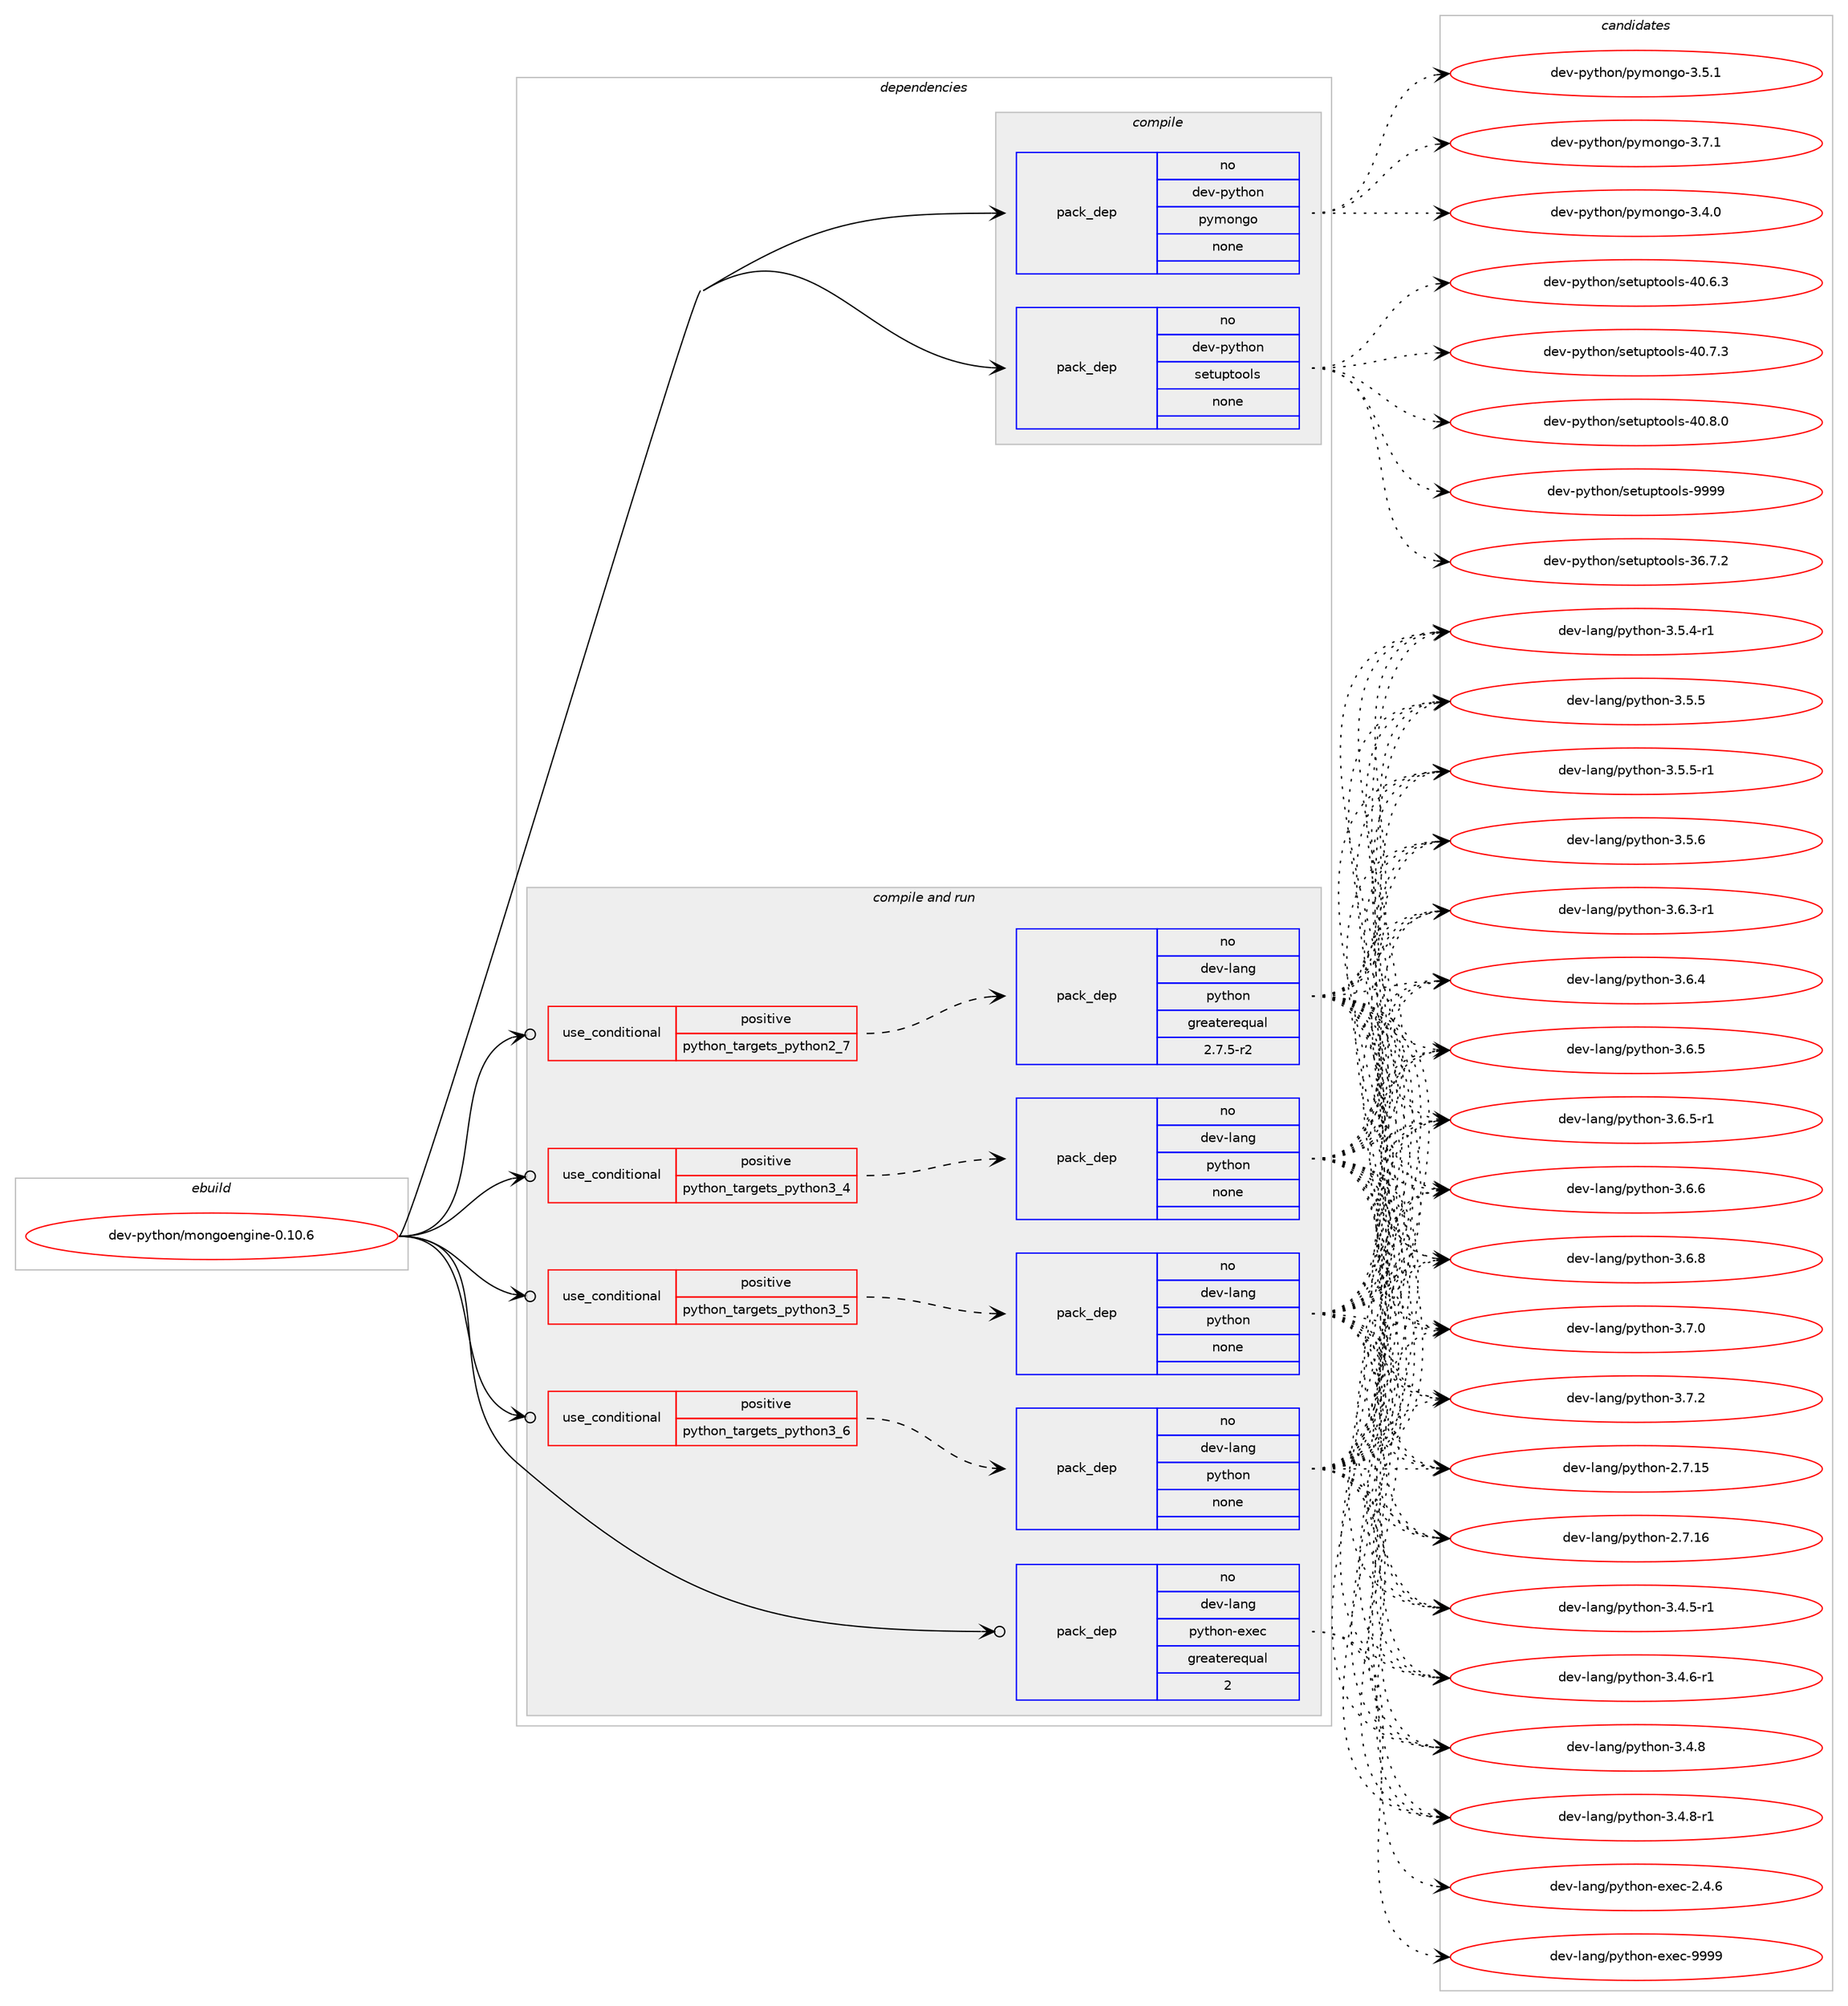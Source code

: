 digraph prolog {

# *************
# Graph options
# *************

newrank=true;
concentrate=true;
compound=true;
graph [rankdir=LR,fontname=Helvetica,fontsize=10,ranksep=1.5];#, ranksep=2.5, nodesep=0.2];
edge  [arrowhead=vee];
node  [fontname=Helvetica,fontsize=10];

# **********
# The ebuild
# **********

subgraph cluster_leftcol {
color=gray;
rank=same;
label=<<i>ebuild</i>>;
id [label="dev-python/mongoengine-0.10.6", color=red, width=4, href="../dev-python/mongoengine-0.10.6.svg"];
}

# ****************
# The dependencies
# ****************

subgraph cluster_midcol {
color=gray;
label=<<i>dependencies</i>>;
subgraph cluster_compile {
fillcolor="#eeeeee";
style=filled;
label=<<i>compile</i>>;
subgraph pack1018267 {
dependency1419124 [label=<<TABLE BORDER="0" CELLBORDER="1" CELLSPACING="0" CELLPADDING="4" WIDTH="220"><TR><TD ROWSPAN="6" CELLPADDING="30">pack_dep</TD></TR><TR><TD WIDTH="110">no</TD></TR><TR><TD>dev-python</TD></TR><TR><TD>pymongo</TD></TR><TR><TD>none</TD></TR><TR><TD></TD></TR></TABLE>>, shape=none, color=blue];
}
id:e -> dependency1419124:w [weight=20,style="solid",arrowhead="vee"];
subgraph pack1018268 {
dependency1419125 [label=<<TABLE BORDER="0" CELLBORDER="1" CELLSPACING="0" CELLPADDING="4" WIDTH="220"><TR><TD ROWSPAN="6" CELLPADDING="30">pack_dep</TD></TR><TR><TD WIDTH="110">no</TD></TR><TR><TD>dev-python</TD></TR><TR><TD>setuptools</TD></TR><TR><TD>none</TD></TR><TR><TD></TD></TR></TABLE>>, shape=none, color=blue];
}
id:e -> dependency1419125:w [weight=20,style="solid",arrowhead="vee"];
}
subgraph cluster_compileandrun {
fillcolor="#eeeeee";
style=filled;
label=<<i>compile and run</i>>;
subgraph cond377583 {
dependency1419126 [label=<<TABLE BORDER="0" CELLBORDER="1" CELLSPACING="0" CELLPADDING="4"><TR><TD ROWSPAN="3" CELLPADDING="10">use_conditional</TD></TR><TR><TD>positive</TD></TR><TR><TD>python_targets_python2_7</TD></TR></TABLE>>, shape=none, color=red];
subgraph pack1018269 {
dependency1419127 [label=<<TABLE BORDER="0" CELLBORDER="1" CELLSPACING="0" CELLPADDING="4" WIDTH="220"><TR><TD ROWSPAN="6" CELLPADDING="30">pack_dep</TD></TR><TR><TD WIDTH="110">no</TD></TR><TR><TD>dev-lang</TD></TR><TR><TD>python</TD></TR><TR><TD>greaterequal</TD></TR><TR><TD>2.7.5-r2</TD></TR></TABLE>>, shape=none, color=blue];
}
dependency1419126:e -> dependency1419127:w [weight=20,style="dashed",arrowhead="vee"];
}
id:e -> dependency1419126:w [weight=20,style="solid",arrowhead="odotvee"];
subgraph cond377584 {
dependency1419128 [label=<<TABLE BORDER="0" CELLBORDER="1" CELLSPACING="0" CELLPADDING="4"><TR><TD ROWSPAN="3" CELLPADDING="10">use_conditional</TD></TR><TR><TD>positive</TD></TR><TR><TD>python_targets_python3_4</TD></TR></TABLE>>, shape=none, color=red];
subgraph pack1018270 {
dependency1419129 [label=<<TABLE BORDER="0" CELLBORDER="1" CELLSPACING="0" CELLPADDING="4" WIDTH="220"><TR><TD ROWSPAN="6" CELLPADDING="30">pack_dep</TD></TR><TR><TD WIDTH="110">no</TD></TR><TR><TD>dev-lang</TD></TR><TR><TD>python</TD></TR><TR><TD>none</TD></TR><TR><TD></TD></TR></TABLE>>, shape=none, color=blue];
}
dependency1419128:e -> dependency1419129:w [weight=20,style="dashed",arrowhead="vee"];
}
id:e -> dependency1419128:w [weight=20,style="solid",arrowhead="odotvee"];
subgraph cond377585 {
dependency1419130 [label=<<TABLE BORDER="0" CELLBORDER="1" CELLSPACING="0" CELLPADDING="4"><TR><TD ROWSPAN="3" CELLPADDING="10">use_conditional</TD></TR><TR><TD>positive</TD></TR><TR><TD>python_targets_python3_5</TD></TR></TABLE>>, shape=none, color=red];
subgraph pack1018271 {
dependency1419131 [label=<<TABLE BORDER="0" CELLBORDER="1" CELLSPACING="0" CELLPADDING="4" WIDTH="220"><TR><TD ROWSPAN="6" CELLPADDING="30">pack_dep</TD></TR><TR><TD WIDTH="110">no</TD></TR><TR><TD>dev-lang</TD></TR><TR><TD>python</TD></TR><TR><TD>none</TD></TR><TR><TD></TD></TR></TABLE>>, shape=none, color=blue];
}
dependency1419130:e -> dependency1419131:w [weight=20,style="dashed",arrowhead="vee"];
}
id:e -> dependency1419130:w [weight=20,style="solid",arrowhead="odotvee"];
subgraph cond377586 {
dependency1419132 [label=<<TABLE BORDER="0" CELLBORDER="1" CELLSPACING="0" CELLPADDING="4"><TR><TD ROWSPAN="3" CELLPADDING="10">use_conditional</TD></TR><TR><TD>positive</TD></TR><TR><TD>python_targets_python3_6</TD></TR></TABLE>>, shape=none, color=red];
subgraph pack1018272 {
dependency1419133 [label=<<TABLE BORDER="0" CELLBORDER="1" CELLSPACING="0" CELLPADDING="4" WIDTH="220"><TR><TD ROWSPAN="6" CELLPADDING="30">pack_dep</TD></TR><TR><TD WIDTH="110">no</TD></TR><TR><TD>dev-lang</TD></TR><TR><TD>python</TD></TR><TR><TD>none</TD></TR><TR><TD></TD></TR></TABLE>>, shape=none, color=blue];
}
dependency1419132:e -> dependency1419133:w [weight=20,style="dashed",arrowhead="vee"];
}
id:e -> dependency1419132:w [weight=20,style="solid",arrowhead="odotvee"];
subgraph pack1018273 {
dependency1419134 [label=<<TABLE BORDER="0" CELLBORDER="1" CELLSPACING="0" CELLPADDING="4" WIDTH="220"><TR><TD ROWSPAN="6" CELLPADDING="30">pack_dep</TD></TR><TR><TD WIDTH="110">no</TD></TR><TR><TD>dev-lang</TD></TR><TR><TD>python-exec</TD></TR><TR><TD>greaterequal</TD></TR><TR><TD>2</TD></TR></TABLE>>, shape=none, color=blue];
}
id:e -> dependency1419134:w [weight=20,style="solid",arrowhead="odotvee"];
}
subgraph cluster_run {
fillcolor="#eeeeee";
style=filled;
label=<<i>run</i>>;
}
}

# **************
# The candidates
# **************

subgraph cluster_choices {
rank=same;
color=gray;
label=<<i>candidates</i>>;

subgraph choice1018267 {
color=black;
nodesep=1;
choice1001011184511212111610411111047112121109111110103111455146524648 [label="dev-python/pymongo-3.4.0", color=red, width=4,href="../dev-python/pymongo-3.4.0.svg"];
choice1001011184511212111610411111047112121109111110103111455146534649 [label="dev-python/pymongo-3.5.1", color=red, width=4,href="../dev-python/pymongo-3.5.1.svg"];
choice1001011184511212111610411111047112121109111110103111455146554649 [label="dev-python/pymongo-3.7.1", color=red, width=4,href="../dev-python/pymongo-3.7.1.svg"];
dependency1419124:e -> choice1001011184511212111610411111047112121109111110103111455146524648:w [style=dotted,weight="100"];
dependency1419124:e -> choice1001011184511212111610411111047112121109111110103111455146534649:w [style=dotted,weight="100"];
dependency1419124:e -> choice1001011184511212111610411111047112121109111110103111455146554649:w [style=dotted,weight="100"];
}
subgraph choice1018268 {
color=black;
nodesep=1;
choice100101118451121211161041111104711510111611711211611111110811545515446554650 [label="dev-python/setuptools-36.7.2", color=red, width=4,href="../dev-python/setuptools-36.7.2.svg"];
choice100101118451121211161041111104711510111611711211611111110811545524846544651 [label="dev-python/setuptools-40.6.3", color=red, width=4,href="../dev-python/setuptools-40.6.3.svg"];
choice100101118451121211161041111104711510111611711211611111110811545524846554651 [label="dev-python/setuptools-40.7.3", color=red, width=4,href="../dev-python/setuptools-40.7.3.svg"];
choice100101118451121211161041111104711510111611711211611111110811545524846564648 [label="dev-python/setuptools-40.8.0", color=red, width=4,href="../dev-python/setuptools-40.8.0.svg"];
choice10010111845112121116104111110471151011161171121161111111081154557575757 [label="dev-python/setuptools-9999", color=red, width=4,href="../dev-python/setuptools-9999.svg"];
dependency1419125:e -> choice100101118451121211161041111104711510111611711211611111110811545515446554650:w [style=dotted,weight="100"];
dependency1419125:e -> choice100101118451121211161041111104711510111611711211611111110811545524846544651:w [style=dotted,weight="100"];
dependency1419125:e -> choice100101118451121211161041111104711510111611711211611111110811545524846554651:w [style=dotted,weight="100"];
dependency1419125:e -> choice100101118451121211161041111104711510111611711211611111110811545524846564648:w [style=dotted,weight="100"];
dependency1419125:e -> choice10010111845112121116104111110471151011161171121161111111081154557575757:w [style=dotted,weight="100"];
}
subgraph choice1018269 {
color=black;
nodesep=1;
choice10010111845108971101034711212111610411111045504655464953 [label="dev-lang/python-2.7.15", color=red, width=4,href="../dev-lang/python-2.7.15.svg"];
choice10010111845108971101034711212111610411111045504655464954 [label="dev-lang/python-2.7.16", color=red, width=4,href="../dev-lang/python-2.7.16.svg"];
choice1001011184510897110103471121211161041111104551465246534511449 [label="dev-lang/python-3.4.5-r1", color=red, width=4,href="../dev-lang/python-3.4.5-r1.svg"];
choice1001011184510897110103471121211161041111104551465246544511449 [label="dev-lang/python-3.4.6-r1", color=red, width=4,href="../dev-lang/python-3.4.6-r1.svg"];
choice100101118451089711010347112121116104111110455146524656 [label="dev-lang/python-3.4.8", color=red, width=4,href="../dev-lang/python-3.4.8.svg"];
choice1001011184510897110103471121211161041111104551465246564511449 [label="dev-lang/python-3.4.8-r1", color=red, width=4,href="../dev-lang/python-3.4.8-r1.svg"];
choice1001011184510897110103471121211161041111104551465346524511449 [label="dev-lang/python-3.5.4-r1", color=red, width=4,href="../dev-lang/python-3.5.4-r1.svg"];
choice100101118451089711010347112121116104111110455146534653 [label="dev-lang/python-3.5.5", color=red, width=4,href="../dev-lang/python-3.5.5.svg"];
choice1001011184510897110103471121211161041111104551465346534511449 [label="dev-lang/python-3.5.5-r1", color=red, width=4,href="../dev-lang/python-3.5.5-r1.svg"];
choice100101118451089711010347112121116104111110455146534654 [label="dev-lang/python-3.5.6", color=red, width=4,href="../dev-lang/python-3.5.6.svg"];
choice1001011184510897110103471121211161041111104551465446514511449 [label="dev-lang/python-3.6.3-r1", color=red, width=4,href="../dev-lang/python-3.6.3-r1.svg"];
choice100101118451089711010347112121116104111110455146544652 [label="dev-lang/python-3.6.4", color=red, width=4,href="../dev-lang/python-3.6.4.svg"];
choice100101118451089711010347112121116104111110455146544653 [label="dev-lang/python-3.6.5", color=red, width=4,href="../dev-lang/python-3.6.5.svg"];
choice1001011184510897110103471121211161041111104551465446534511449 [label="dev-lang/python-3.6.5-r1", color=red, width=4,href="../dev-lang/python-3.6.5-r1.svg"];
choice100101118451089711010347112121116104111110455146544654 [label="dev-lang/python-3.6.6", color=red, width=4,href="../dev-lang/python-3.6.6.svg"];
choice100101118451089711010347112121116104111110455146544656 [label="dev-lang/python-3.6.8", color=red, width=4,href="../dev-lang/python-3.6.8.svg"];
choice100101118451089711010347112121116104111110455146554648 [label="dev-lang/python-3.7.0", color=red, width=4,href="../dev-lang/python-3.7.0.svg"];
choice100101118451089711010347112121116104111110455146554650 [label="dev-lang/python-3.7.2", color=red, width=4,href="../dev-lang/python-3.7.2.svg"];
dependency1419127:e -> choice10010111845108971101034711212111610411111045504655464953:w [style=dotted,weight="100"];
dependency1419127:e -> choice10010111845108971101034711212111610411111045504655464954:w [style=dotted,weight="100"];
dependency1419127:e -> choice1001011184510897110103471121211161041111104551465246534511449:w [style=dotted,weight="100"];
dependency1419127:e -> choice1001011184510897110103471121211161041111104551465246544511449:w [style=dotted,weight="100"];
dependency1419127:e -> choice100101118451089711010347112121116104111110455146524656:w [style=dotted,weight="100"];
dependency1419127:e -> choice1001011184510897110103471121211161041111104551465246564511449:w [style=dotted,weight="100"];
dependency1419127:e -> choice1001011184510897110103471121211161041111104551465346524511449:w [style=dotted,weight="100"];
dependency1419127:e -> choice100101118451089711010347112121116104111110455146534653:w [style=dotted,weight="100"];
dependency1419127:e -> choice1001011184510897110103471121211161041111104551465346534511449:w [style=dotted,weight="100"];
dependency1419127:e -> choice100101118451089711010347112121116104111110455146534654:w [style=dotted,weight="100"];
dependency1419127:e -> choice1001011184510897110103471121211161041111104551465446514511449:w [style=dotted,weight="100"];
dependency1419127:e -> choice100101118451089711010347112121116104111110455146544652:w [style=dotted,weight="100"];
dependency1419127:e -> choice100101118451089711010347112121116104111110455146544653:w [style=dotted,weight="100"];
dependency1419127:e -> choice1001011184510897110103471121211161041111104551465446534511449:w [style=dotted,weight="100"];
dependency1419127:e -> choice100101118451089711010347112121116104111110455146544654:w [style=dotted,weight="100"];
dependency1419127:e -> choice100101118451089711010347112121116104111110455146544656:w [style=dotted,weight="100"];
dependency1419127:e -> choice100101118451089711010347112121116104111110455146554648:w [style=dotted,weight="100"];
dependency1419127:e -> choice100101118451089711010347112121116104111110455146554650:w [style=dotted,weight="100"];
}
subgraph choice1018270 {
color=black;
nodesep=1;
choice10010111845108971101034711212111610411111045504655464953 [label="dev-lang/python-2.7.15", color=red, width=4,href="../dev-lang/python-2.7.15.svg"];
choice10010111845108971101034711212111610411111045504655464954 [label="dev-lang/python-2.7.16", color=red, width=4,href="../dev-lang/python-2.7.16.svg"];
choice1001011184510897110103471121211161041111104551465246534511449 [label="dev-lang/python-3.4.5-r1", color=red, width=4,href="../dev-lang/python-3.4.5-r1.svg"];
choice1001011184510897110103471121211161041111104551465246544511449 [label="dev-lang/python-3.4.6-r1", color=red, width=4,href="../dev-lang/python-3.4.6-r1.svg"];
choice100101118451089711010347112121116104111110455146524656 [label="dev-lang/python-3.4.8", color=red, width=4,href="../dev-lang/python-3.4.8.svg"];
choice1001011184510897110103471121211161041111104551465246564511449 [label="dev-lang/python-3.4.8-r1", color=red, width=4,href="../dev-lang/python-3.4.8-r1.svg"];
choice1001011184510897110103471121211161041111104551465346524511449 [label="dev-lang/python-3.5.4-r1", color=red, width=4,href="../dev-lang/python-3.5.4-r1.svg"];
choice100101118451089711010347112121116104111110455146534653 [label="dev-lang/python-3.5.5", color=red, width=4,href="../dev-lang/python-3.5.5.svg"];
choice1001011184510897110103471121211161041111104551465346534511449 [label="dev-lang/python-3.5.5-r1", color=red, width=4,href="../dev-lang/python-3.5.5-r1.svg"];
choice100101118451089711010347112121116104111110455146534654 [label="dev-lang/python-3.5.6", color=red, width=4,href="../dev-lang/python-3.5.6.svg"];
choice1001011184510897110103471121211161041111104551465446514511449 [label="dev-lang/python-3.6.3-r1", color=red, width=4,href="../dev-lang/python-3.6.3-r1.svg"];
choice100101118451089711010347112121116104111110455146544652 [label="dev-lang/python-3.6.4", color=red, width=4,href="../dev-lang/python-3.6.4.svg"];
choice100101118451089711010347112121116104111110455146544653 [label="dev-lang/python-3.6.5", color=red, width=4,href="../dev-lang/python-3.6.5.svg"];
choice1001011184510897110103471121211161041111104551465446534511449 [label="dev-lang/python-3.6.5-r1", color=red, width=4,href="../dev-lang/python-3.6.5-r1.svg"];
choice100101118451089711010347112121116104111110455146544654 [label="dev-lang/python-3.6.6", color=red, width=4,href="../dev-lang/python-3.6.6.svg"];
choice100101118451089711010347112121116104111110455146544656 [label="dev-lang/python-3.6.8", color=red, width=4,href="../dev-lang/python-3.6.8.svg"];
choice100101118451089711010347112121116104111110455146554648 [label="dev-lang/python-3.7.0", color=red, width=4,href="../dev-lang/python-3.7.0.svg"];
choice100101118451089711010347112121116104111110455146554650 [label="dev-lang/python-3.7.2", color=red, width=4,href="../dev-lang/python-3.7.2.svg"];
dependency1419129:e -> choice10010111845108971101034711212111610411111045504655464953:w [style=dotted,weight="100"];
dependency1419129:e -> choice10010111845108971101034711212111610411111045504655464954:w [style=dotted,weight="100"];
dependency1419129:e -> choice1001011184510897110103471121211161041111104551465246534511449:w [style=dotted,weight="100"];
dependency1419129:e -> choice1001011184510897110103471121211161041111104551465246544511449:w [style=dotted,weight="100"];
dependency1419129:e -> choice100101118451089711010347112121116104111110455146524656:w [style=dotted,weight="100"];
dependency1419129:e -> choice1001011184510897110103471121211161041111104551465246564511449:w [style=dotted,weight="100"];
dependency1419129:e -> choice1001011184510897110103471121211161041111104551465346524511449:w [style=dotted,weight="100"];
dependency1419129:e -> choice100101118451089711010347112121116104111110455146534653:w [style=dotted,weight="100"];
dependency1419129:e -> choice1001011184510897110103471121211161041111104551465346534511449:w [style=dotted,weight="100"];
dependency1419129:e -> choice100101118451089711010347112121116104111110455146534654:w [style=dotted,weight="100"];
dependency1419129:e -> choice1001011184510897110103471121211161041111104551465446514511449:w [style=dotted,weight="100"];
dependency1419129:e -> choice100101118451089711010347112121116104111110455146544652:w [style=dotted,weight="100"];
dependency1419129:e -> choice100101118451089711010347112121116104111110455146544653:w [style=dotted,weight="100"];
dependency1419129:e -> choice1001011184510897110103471121211161041111104551465446534511449:w [style=dotted,weight="100"];
dependency1419129:e -> choice100101118451089711010347112121116104111110455146544654:w [style=dotted,weight="100"];
dependency1419129:e -> choice100101118451089711010347112121116104111110455146544656:w [style=dotted,weight="100"];
dependency1419129:e -> choice100101118451089711010347112121116104111110455146554648:w [style=dotted,weight="100"];
dependency1419129:e -> choice100101118451089711010347112121116104111110455146554650:w [style=dotted,weight="100"];
}
subgraph choice1018271 {
color=black;
nodesep=1;
choice10010111845108971101034711212111610411111045504655464953 [label="dev-lang/python-2.7.15", color=red, width=4,href="../dev-lang/python-2.7.15.svg"];
choice10010111845108971101034711212111610411111045504655464954 [label="dev-lang/python-2.7.16", color=red, width=4,href="../dev-lang/python-2.7.16.svg"];
choice1001011184510897110103471121211161041111104551465246534511449 [label="dev-lang/python-3.4.5-r1", color=red, width=4,href="../dev-lang/python-3.4.5-r1.svg"];
choice1001011184510897110103471121211161041111104551465246544511449 [label="dev-lang/python-3.4.6-r1", color=red, width=4,href="../dev-lang/python-3.4.6-r1.svg"];
choice100101118451089711010347112121116104111110455146524656 [label="dev-lang/python-3.4.8", color=red, width=4,href="../dev-lang/python-3.4.8.svg"];
choice1001011184510897110103471121211161041111104551465246564511449 [label="dev-lang/python-3.4.8-r1", color=red, width=4,href="../dev-lang/python-3.4.8-r1.svg"];
choice1001011184510897110103471121211161041111104551465346524511449 [label="dev-lang/python-3.5.4-r1", color=red, width=4,href="../dev-lang/python-3.5.4-r1.svg"];
choice100101118451089711010347112121116104111110455146534653 [label="dev-lang/python-3.5.5", color=red, width=4,href="../dev-lang/python-3.5.5.svg"];
choice1001011184510897110103471121211161041111104551465346534511449 [label="dev-lang/python-3.5.5-r1", color=red, width=4,href="../dev-lang/python-3.5.5-r1.svg"];
choice100101118451089711010347112121116104111110455146534654 [label="dev-lang/python-3.5.6", color=red, width=4,href="../dev-lang/python-3.5.6.svg"];
choice1001011184510897110103471121211161041111104551465446514511449 [label="dev-lang/python-3.6.3-r1", color=red, width=4,href="../dev-lang/python-3.6.3-r1.svg"];
choice100101118451089711010347112121116104111110455146544652 [label="dev-lang/python-3.6.4", color=red, width=4,href="../dev-lang/python-3.6.4.svg"];
choice100101118451089711010347112121116104111110455146544653 [label="dev-lang/python-3.6.5", color=red, width=4,href="../dev-lang/python-3.6.5.svg"];
choice1001011184510897110103471121211161041111104551465446534511449 [label="dev-lang/python-3.6.5-r1", color=red, width=4,href="../dev-lang/python-3.6.5-r1.svg"];
choice100101118451089711010347112121116104111110455146544654 [label="dev-lang/python-3.6.6", color=red, width=4,href="../dev-lang/python-3.6.6.svg"];
choice100101118451089711010347112121116104111110455146544656 [label="dev-lang/python-3.6.8", color=red, width=4,href="../dev-lang/python-3.6.8.svg"];
choice100101118451089711010347112121116104111110455146554648 [label="dev-lang/python-3.7.0", color=red, width=4,href="../dev-lang/python-3.7.0.svg"];
choice100101118451089711010347112121116104111110455146554650 [label="dev-lang/python-3.7.2", color=red, width=4,href="../dev-lang/python-3.7.2.svg"];
dependency1419131:e -> choice10010111845108971101034711212111610411111045504655464953:w [style=dotted,weight="100"];
dependency1419131:e -> choice10010111845108971101034711212111610411111045504655464954:w [style=dotted,weight="100"];
dependency1419131:e -> choice1001011184510897110103471121211161041111104551465246534511449:w [style=dotted,weight="100"];
dependency1419131:e -> choice1001011184510897110103471121211161041111104551465246544511449:w [style=dotted,weight="100"];
dependency1419131:e -> choice100101118451089711010347112121116104111110455146524656:w [style=dotted,weight="100"];
dependency1419131:e -> choice1001011184510897110103471121211161041111104551465246564511449:w [style=dotted,weight="100"];
dependency1419131:e -> choice1001011184510897110103471121211161041111104551465346524511449:w [style=dotted,weight="100"];
dependency1419131:e -> choice100101118451089711010347112121116104111110455146534653:w [style=dotted,weight="100"];
dependency1419131:e -> choice1001011184510897110103471121211161041111104551465346534511449:w [style=dotted,weight="100"];
dependency1419131:e -> choice100101118451089711010347112121116104111110455146534654:w [style=dotted,weight="100"];
dependency1419131:e -> choice1001011184510897110103471121211161041111104551465446514511449:w [style=dotted,weight="100"];
dependency1419131:e -> choice100101118451089711010347112121116104111110455146544652:w [style=dotted,weight="100"];
dependency1419131:e -> choice100101118451089711010347112121116104111110455146544653:w [style=dotted,weight="100"];
dependency1419131:e -> choice1001011184510897110103471121211161041111104551465446534511449:w [style=dotted,weight="100"];
dependency1419131:e -> choice100101118451089711010347112121116104111110455146544654:w [style=dotted,weight="100"];
dependency1419131:e -> choice100101118451089711010347112121116104111110455146544656:w [style=dotted,weight="100"];
dependency1419131:e -> choice100101118451089711010347112121116104111110455146554648:w [style=dotted,weight="100"];
dependency1419131:e -> choice100101118451089711010347112121116104111110455146554650:w [style=dotted,weight="100"];
}
subgraph choice1018272 {
color=black;
nodesep=1;
choice10010111845108971101034711212111610411111045504655464953 [label="dev-lang/python-2.7.15", color=red, width=4,href="../dev-lang/python-2.7.15.svg"];
choice10010111845108971101034711212111610411111045504655464954 [label="dev-lang/python-2.7.16", color=red, width=4,href="../dev-lang/python-2.7.16.svg"];
choice1001011184510897110103471121211161041111104551465246534511449 [label="dev-lang/python-3.4.5-r1", color=red, width=4,href="../dev-lang/python-3.4.5-r1.svg"];
choice1001011184510897110103471121211161041111104551465246544511449 [label="dev-lang/python-3.4.6-r1", color=red, width=4,href="../dev-lang/python-3.4.6-r1.svg"];
choice100101118451089711010347112121116104111110455146524656 [label="dev-lang/python-3.4.8", color=red, width=4,href="../dev-lang/python-3.4.8.svg"];
choice1001011184510897110103471121211161041111104551465246564511449 [label="dev-lang/python-3.4.8-r1", color=red, width=4,href="../dev-lang/python-3.4.8-r1.svg"];
choice1001011184510897110103471121211161041111104551465346524511449 [label="dev-lang/python-3.5.4-r1", color=red, width=4,href="../dev-lang/python-3.5.4-r1.svg"];
choice100101118451089711010347112121116104111110455146534653 [label="dev-lang/python-3.5.5", color=red, width=4,href="../dev-lang/python-3.5.5.svg"];
choice1001011184510897110103471121211161041111104551465346534511449 [label="dev-lang/python-3.5.5-r1", color=red, width=4,href="../dev-lang/python-3.5.5-r1.svg"];
choice100101118451089711010347112121116104111110455146534654 [label="dev-lang/python-3.5.6", color=red, width=4,href="../dev-lang/python-3.5.6.svg"];
choice1001011184510897110103471121211161041111104551465446514511449 [label="dev-lang/python-3.6.3-r1", color=red, width=4,href="../dev-lang/python-3.6.3-r1.svg"];
choice100101118451089711010347112121116104111110455146544652 [label="dev-lang/python-3.6.4", color=red, width=4,href="../dev-lang/python-3.6.4.svg"];
choice100101118451089711010347112121116104111110455146544653 [label="dev-lang/python-3.6.5", color=red, width=4,href="../dev-lang/python-3.6.5.svg"];
choice1001011184510897110103471121211161041111104551465446534511449 [label="dev-lang/python-3.6.5-r1", color=red, width=4,href="../dev-lang/python-3.6.5-r1.svg"];
choice100101118451089711010347112121116104111110455146544654 [label="dev-lang/python-3.6.6", color=red, width=4,href="../dev-lang/python-3.6.6.svg"];
choice100101118451089711010347112121116104111110455146544656 [label="dev-lang/python-3.6.8", color=red, width=4,href="../dev-lang/python-3.6.8.svg"];
choice100101118451089711010347112121116104111110455146554648 [label="dev-lang/python-3.7.0", color=red, width=4,href="../dev-lang/python-3.7.0.svg"];
choice100101118451089711010347112121116104111110455146554650 [label="dev-lang/python-3.7.2", color=red, width=4,href="../dev-lang/python-3.7.2.svg"];
dependency1419133:e -> choice10010111845108971101034711212111610411111045504655464953:w [style=dotted,weight="100"];
dependency1419133:e -> choice10010111845108971101034711212111610411111045504655464954:w [style=dotted,weight="100"];
dependency1419133:e -> choice1001011184510897110103471121211161041111104551465246534511449:w [style=dotted,weight="100"];
dependency1419133:e -> choice1001011184510897110103471121211161041111104551465246544511449:w [style=dotted,weight="100"];
dependency1419133:e -> choice100101118451089711010347112121116104111110455146524656:w [style=dotted,weight="100"];
dependency1419133:e -> choice1001011184510897110103471121211161041111104551465246564511449:w [style=dotted,weight="100"];
dependency1419133:e -> choice1001011184510897110103471121211161041111104551465346524511449:w [style=dotted,weight="100"];
dependency1419133:e -> choice100101118451089711010347112121116104111110455146534653:w [style=dotted,weight="100"];
dependency1419133:e -> choice1001011184510897110103471121211161041111104551465346534511449:w [style=dotted,weight="100"];
dependency1419133:e -> choice100101118451089711010347112121116104111110455146534654:w [style=dotted,weight="100"];
dependency1419133:e -> choice1001011184510897110103471121211161041111104551465446514511449:w [style=dotted,weight="100"];
dependency1419133:e -> choice100101118451089711010347112121116104111110455146544652:w [style=dotted,weight="100"];
dependency1419133:e -> choice100101118451089711010347112121116104111110455146544653:w [style=dotted,weight="100"];
dependency1419133:e -> choice1001011184510897110103471121211161041111104551465446534511449:w [style=dotted,weight="100"];
dependency1419133:e -> choice100101118451089711010347112121116104111110455146544654:w [style=dotted,weight="100"];
dependency1419133:e -> choice100101118451089711010347112121116104111110455146544656:w [style=dotted,weight="100"];
dependency1419133:e -> choice100101118451089711010347112121116104111110455146554648:w [style=dotted,weight="100"];
dependency1419133:e -> choice100101118451089711010347112121116104111110455146554650:w [style=dotted,weight="100"];
}
subgraph choice1018273 {
color=black;
nodesep=1;
choice1001011184510897110103471121211161041111104510112010199455046524654 [label="dev-lang/python-exec-2.4.6", color=red, width=4,href="../dev-lang/python-exec-2.4.6.svg"];
choice10010111845108971101034711212111610411111045101120101994557575757 [label="dev-lang/python-exec-9999", color=red, width=4,href="../dev-lang/python-exec-9999.svg"];
dependency1419134:e -> choice1001011184510897110103471121211161041111104510112010199455046524654:w [style=dotted,weight="100"];
dependency1419134:e -> choice10010111845108971101034711212111610411111045101120101994557575757:w [style=dotted,weight="100"];
}
}

}

